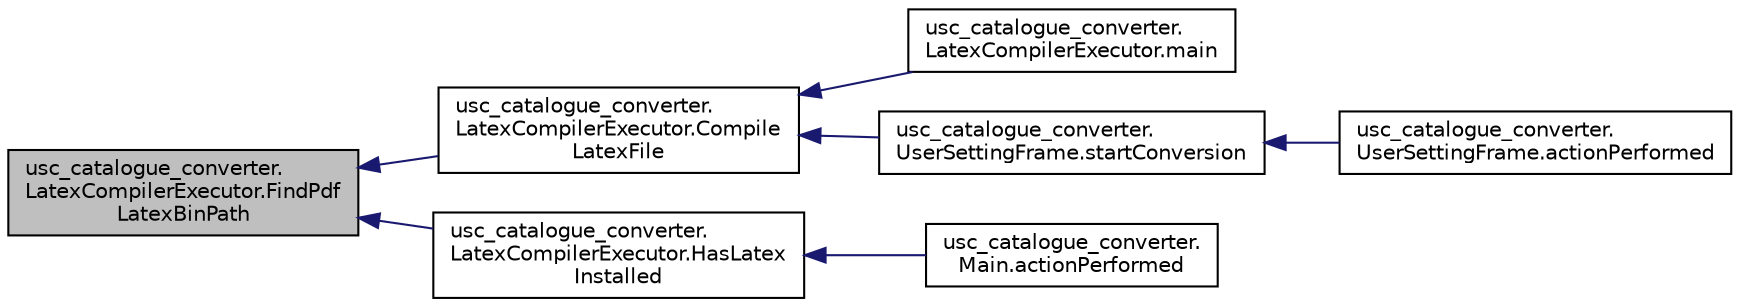 digraph "usc_catalogue_converter.LatexCompilerExecutor.FindPdfLatexBinPath"
{
  edge [fontname="Helvetica",fontsize="10",labelfontname="Helvetica",labelfontsize="10"];
  node [fontname="Helvetica",fontsize="10",shape=record];
  rankdir="LR";
  Node20 [label="usc_catalogue_converter.\lLatexCompilerExecutor.FindPdf\lLatexBinPath",height=0.2,width=0.4,color="black", fillcolor="grey75", style="filled", fontcolor="black"];
  Node20 -> Node21 [dir="back",color="midnightblue",fontsize="10",style="solid",fontname="Helvetica"];
  Node21 [label="usc_catalogue_converter.\lLatexCompilerExecutor.Compile\lLatexFile",height=0.2,width=0.4,color="black", fillcolor="white", style="filled",URL="$de/d4c/classusc__catalogue__converter_1_1_latex_compiler_executor.html#a8c72aa47f1bc8ebb1575d6f46510c5c2"];
  Node21 -> Node22 [dir="back",color="midnightblue",fontsize="10",style="solid",fontname="Helvetica"];
  Node22 [label="usc_catalogue_converter.\lLatexCompilerExecutor.main",height=0.2,width=0.4,color="black", fillcolor="white", style="filled",URL="$de/d4c/classusc__catalogue__converter_1_1_latex_compiler_executor.html#ab1841f67c7cb81845c7df98e1b147313"];
  Node21 -> Node23 [dir="back",color="midnightblue",fontsize="10",style="solid",fontname="Helvetica"];
  Node23 [label="usc_catalogue_converter.\lUserSettingFrame.startConversion",height=0.2,width=0.4,color="black", fillcolor="white", style="filled",URL="$d4/dd8/classusc__catalogue__converter_1_1_user_setting_frame.html#aab418e562314bd98c4cd5cd18805ba03"];
  Node23 -> Node24 [dir="back",color="midnightblue",fontsize="10",style="solid",fontname="Helvetica"];
  Node24 [label="usc_catalogue_converter.\lUserSettingFrame.actionPerformed",height=0.2,width=0.4,color="black", fillcolor="white", style="filled",URL="$d4/dd8/classusc__catalogue__converter_1_1_user_setting_frame.html#a57130353766afa50b1f9b0cb377d7442"];
  Node20 -> Node25 [dir="back",color="midnightblue",fontsize="10",style="solid",fontname="Helvetica"];
  Node25 [label="usc_catalogue_converter.\lLatexCompilerExecutor.HasLatex\lInstalled",height=0.2,width=0.4,color="black", fillcolor="white", style="filled",URL="$de/d4c/classusc__catalogue__converter_1_1_latex_compiler_executor.html#a4e25f0007d624093dd1875227a8ef7cf"];
  Node25 -> Node26 [dir="back",color="midnightblue",fontsize="10",style="solid",fontname="Helvetica"];
  Node26 [label="usc_catalogue_converter.\lMain.actionPerformed",height=0.2,width=0.4,color="black", fillcolor="white", style="filled",URL="$d8/de1/classusc__catalogue__converter_1_1_main.html#a8e60b8d00e07d663eecb115e42122216"];
}
